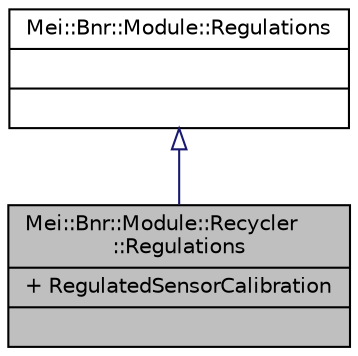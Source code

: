 digraph "Mei::Bnr::Module::Recycler::Regulations"
{
  edge [fontname="Helvetica",fontsize="10",labelfontname="Helvetica",labelfontsize="10"];
  node [fontname="Helvetica",fontsize="10",shape=record];
  Node1 [label="{Mei::Bnr::Module::Recycler\l::Regulations\n|+ RegulatedSensorCalibration\l|}",height=0.2,width=0.4,color="black", fillcolor="grey75", style="filled", fontcolor="black"];
  Node2 -> Node1 [dir="back",color="midnightblue",fontsize="10",style="solid",arrowtail="onormal",fontname="Helvetica"];
  Node2 [label="{Mei::Bnr::Module::Regulations\n||}",height=0.2,width=0.4,color="black", fillcolor="white", style="filled",URL="$a00120.html",tooltip="Module::Regulations "];
}
